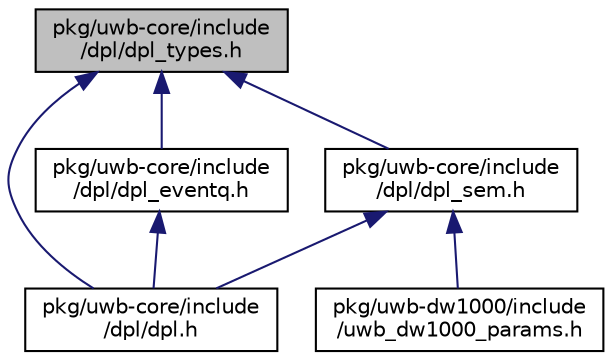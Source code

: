 digraph "pkg/uwb-core/include/dpl/dpl_types.h"
{
 // LATEX_PDF_SIZE
  edge [fontname="Helvetica",fontsize="10",labelfontname="Helvetica",labelfontsize="10"];
  node [fontname="Helvetica",fontsize="10",shape=record];
  Node1 [label="pkg/uwb-core/include\l/dpl/dpl_types.h",height=0.2,width=0.4,color="black", fillcolor="grey75", style="filled", fontcolor="black",tooltip="uwb-core DPL (Decawave Porting Layer) types"];
  Node1 -> Node2 [dir="back",color="midnightblue",fontsize="10",style="solid",fontname="Helvetica"];
  Node2 [label="pkg/uwb-core/include\l/dpl/dpl.h",height=0.2,width=0.4,color="black", fillcolor="white", style="filled",URL="$dpl_8h.html",tooltip="Abstraction layer for RIOT adaption."];
  Node1 -> Node3 [dir="back",color="midnightblue",fontsize="10",style="solid",fontname="Helvetica"];
  Node3 [label="pkg/uwb-core/include\l/dpl/dpl_eventq.h",height=0.2,width=0.4,color="black", fillcolor="white", style="filled",URL="$dpl__eventq_8h.html",tooltip="uwb-core DPL (Decawave Porting Layer) event queue wrappers"];
  Node3 -> Node2 [dir="back",color="midnightblue",fontsize="10",style="solid",fontname="Helvetica"];
  Node1 -> Node4 [dir="back",color="midnightblue",fontsize="10",style="solid",fontname="Helvetica"];
  Node4 [label="pkg/uwb-core/include\l/dpl/dpl_sem.h",height=0.2,width=0.4,color="black", fillcolor="white", style="filled",URL="$dpl__sem_8h.html",tooltip="uwb-core DPL (Decawave Porting Layer) semapahore wrappers"];
  Node4 -> Node2 [dir="back",color="midnightblue",fontsize="10",style="solid",fontname="Helvetica"];
  Node4 -> Node5 [dir="back",color="midnightblue",fontsize="10",style="solid",fontname="Helvetica"];
  Node5 [label="pkg/uwb-dw1000/include\l/uwb_dw1000_params.h",height=0.2,width=0.4,color="black", fillcolor="white", style="filled",URL="$uwb__dw1000__params_8h.html",tooltip="Default configuration."];
}
